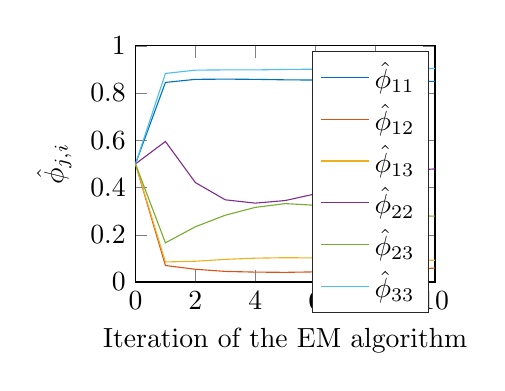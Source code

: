 % This file was created by matlab2tikz.
% Minimal pgfplots version: 1.3
%
\definecolor{mycolor1}{rgb}{0.0,0.447,0.741}%
\definecolor{mycolor2}{rgb}{0.85,0.325,0.098}%
\definecolor{mycolor3}{rgb}{0.929,0.694,0.125}%
\definecolor{mycolor4}{rgb}{0.494,0.184,0.556}%
\definecolor{mycolor5}{rgb}{0.466,0.674,0.188}%
\definecolor{mycolor6}{rgb}{0.301,0.745,0.933}%
%
\begin{tikzpicture}

\begin{axis}[%
width=3.804cm,
height=3cm,
at={(0cm,0cm)},
scale only axis,
xmin=0,
xmax=10,
xlabel={Iteration of the EM algorithm},
ymin=0,
ymax=1,
ylabel={$\hat{\phi}_{j,i}$},
legend style={legend cell align=left,align=left,draw=white!15!black}
]
\addplot [color=mycolor1,solid]
  table[row sep=crcr]{%
0	0.5\\
1	0.845\\
2	0.858\\
3	0.859\\
4	0.858\\
5	0.856\\
6	0.855\\
7	0.854\\
8	0.853\\
9	0.852\\
10	0.849\\
};
\addlegendentry{$\hat{\phi}_{11}$};

\addplot [color=mycolor2,solid]
  table[row sep=crcr]{%
0	0.5\\
1	0.07\\
2	0.054\\
3	0.045\\
4	0.042\\
5	0.041\\
6	0.043\\
7	0.045\\
8	0.049\\
9	0.053\\
10	0.059\\
};
\addlegendentry{$\hat{\phi}_{12}$};

\addplot [color=mycolor3,solid]
  table[row sep=crcr]{%
0	0.5\\
1	0.085\\
2	0.088\\
3	0.096\\
4	0.101\\
5	0.103\\
6	0.102\\
7	0.101\\
8	0.098\\
9	0.095\\
10	0.092\\
};
\addlegendentry{$\hat{\phi}_{13}$};

\addplot [color=mycolor4,solid]
  table[row sep=crcr]{%
0	0.5\\
1	0.595\\
2	0.421\\
3	0.348\\
4	0.334\\
5	0.345\\
6	0.373\\
7	0.416\\
8	0.451\\
9	0.471\\
10	0.479\\
};
\addlegendentry{$\hat{\phi}_{22}$};

\addplot [color=mycolor5,solid]
  table[row sep=crcr]{%
0	0.5\\
1	0.166\\
2	0.234\\
3	0.283\\
4	0.316\\
5	0.332\\
6	0.325\\
7	0.304\\
8	0.288\\
9	0.281\\
10	0.279\\
};
\addlegendentry{$\hat{\phi}_{23}$};

\addplot [color=mycolor6,solid]
  table[row sep=crcr]{%
0	0.5\\
1	0.883\\
2	0.897\\
3	0.898\\
4	0.898\\
5	0.9\\
6	0.901\\
7	0.902\\
8	0.903\\
9	0.903\\
10	0.904\\
};
\addlegendentry{$\hat{\phi}_{33}$};

\end{axis}
\end{tikzpicture}%